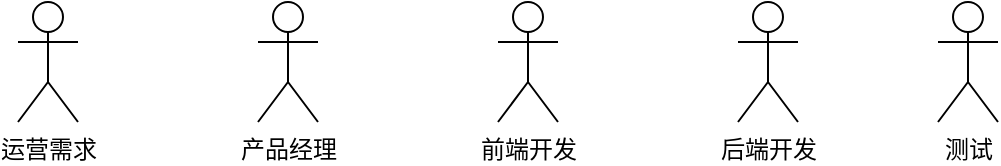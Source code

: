 <mxfile version="21.3.8" type="github">
  <diagram name="第 1 页" id="gOWh4bsSOilAbhUZOZQY">
    <mxGraphModel dx="954" dy="616" grid="1" gridSize="10" guides="1" tooltips="1" connect="1" arrows="1" fold="1" page="1" pageScale="1" pageWidth="827" pageHeight="1169" math="0" shadow="0">
      <root>
        <mxCell id="0" />
        <mxCell id="1" parent="0" />
        <mxCell id="_G4U9EJ0u--w71G63Yty-1" value="运营需求" style="shape=umlActor;verticalLabelPosition=bottom;verticalAlign=top;html=1;" vertex="1" parent="1">
          <mxGeometry x="220" y="100" width="30" height="60" as="geometry" />
        </mxCell>
        <mxCell id="_G4U9EJ0u--w71G63Yty-6" value="产品经理" style="shape=umlActor;verticalLabelPosition=bottom;verticalAlign=top;html=1;" vertex="1" parent="1">
          <mxGeometry x="340" y="100" width="30" height="60" as="geometry" />
        </mxCell>
        <mxCell id="_G4U9EJ0u--w71G63Yty-7" value="前端开发" style="shape=umlActor;verticalLabelPosition=bottom;verticalAlign=top;html=1;" vertex="1" parent="1">
          <mxGeometry x="460" y="100" width="30" height="60" as="geometry" />
        </mxCell>
        <mxCell id="_G4U9EJ0u--w71G63Yty-8" value="后端开发" style="shape=umlActor;verticalLabelPosition=bottom;verticalAlign=top;html=1;" vertex="1" parent="1">
          <mxGeometry x="580" y="100" width="30" height="60" as="geometry" />
        </mxCell>
        <mxCell id="_G4U9EJ0u--w71G63Yty-9" value="测试" style="shape=umlActor;verticalLabelPosition=bottom;verticalAlign=top;html=1;" vertex="1" parent="1">
          <mxGeometry x="680" y="100" width="30" height="60" as="geometry" />
        </mxCell>
      </root>
    </mxGraphModel>
  </diagram>
</mxfile>
